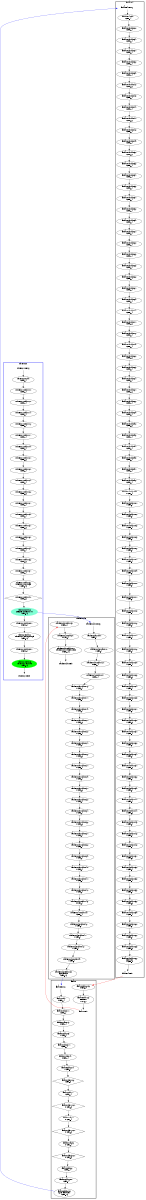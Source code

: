 digraph "CFG" {
fontsize=10;
orientation="portrait";
rankdir="TB";
size="10,8";
_thrFunc1___bb__14 [fontsize=10, label="\"_thrFunc1___bb__14\"\nWCET=4", width="0.01"];
_thrFunc1___bb__10 [fontsize=10, label="\"_thrFunc1___bb__10\"\nWCET=4", width="0.01"];
_thrFunc1___bb__38 [fontsize=10, label="_thrFunc1___bb__38\n(_thrFunc1_)mysingle\nWCET=13", width="0.01"];
_thrFunc1___bb__21 [fontsize=10, label="\"_thrFunc1___bb__21\"\nWCET=6", width="0.01"];
_thrFunc1___bb23 [color=green, fontsize=10, label="_thrFunc1___bb23\n(_thrFunc1_)taskwait\nWCET=13", style=filled, width="0.01"];
_thrFunc1___bb__19 [fontsize=10, label="\"_thrFunc1___bb__19\"\nWCET=4", width="0.01"];
_thrFunc1___bb22__1 [fontsize=10, label="\"_thrFunc1___bb22__1\"\nWCET=0", width="0.01"];
_thrFunc1___bb__17 [fontsize=10, label="\"_thrFunc1___bb__17\"\nWCET=4", width="0.01"];
_thrFunc1__exit [color="white", fontsize=10, label="_thrFunc1__exit", width="0.01"];
_thrFunc1___bb__16 [fontsize=10, label="\"_thrFunc1___bb__16\"\nWCET=4", width="0.01"];
_thrFunc1___bb__37 [fontsize=10, label="\"_thrFunc1___bb__37\"\nWCET=4", width="0.01"];
_thrFunc1___bb22 [fontsize=10, label="_thrFunc1___bb22\n(_thrFunc1_)leaving_single\nWCET=13", width="0.01"];
_thrFunc1___bb__32 [fontsize=10, label="\"_thrFunc1___bb__32\"\nWCET=4", width="0.01"];
_thrFunc1___bb__22 [fontsize=10, label="\"_thrFunc1___bb__22\"\nWCET=4", width="0.01"];
_thrFunc1___bb__12 [fontsize=10, label="\"_thrFunc1___bb__12\"\nWCET=4", width="0.01"];
_thrFunc1___bb__26 [fontsize=10, label="\"_thrFunc1___bb__26\"\nWCET=6", width="0.01"];
_thrFunc1___bb__27 [fontsize=10, label="\"_thrFunc1___bb__27\"\nWCET=4", width="0.01"];
_thrFunc1___bb__34 [fontsize=10, label="\"_thrFunc1___bb__34\"\nWCET=4", width="0.01"];
_thrFunc1__entry [color="white", fontsize=10, height="0.01", label="_thrFunc1__entry", width="0.01"];
_thrFunc1___bb__29 [fontsize=10, label="\"_thrFunc1___bb__29\"\nWCET=4", width="0.01"];
_thrFunc1___bb__31 [fontsize=10, label="\"_thrFunc1___bb__31\"\nWCET=6", width="0.01"];
_thrFunc1___bb [fontsize=10, label="\"_thrFunc1___bb\"\nWCET=4", width="0.01"];
_thrFunc1___bb20__1 [fontsize=10, label="\"_thrFunc1___bb20__1\"\nWCET=0", width="0.01"];
_thrFunc1___bb20 [color=aquamarine, fontsize=10, label="_thrFunc1___bb20\nCREATE _taskFunc40_\nWCET=13", style=filled, width="0.01"];
_thrFunc1___bb__40 [fontsize=10, label="\"_thrFunc1___bb__40\"\nWCET=5", shape=diamond, width="0.01"];
_thrFunc1___bb__24 [fontsize=10, label="\"_thrFunc1___bb__24\"\nWCET=4", width="0.01"];
_thrFunc1___bb__36 [fontsize=10, label="\"_thrFunc1___bb__36\"\nWCET=6", width="0.01"];
_taskFunc40___bb__39 [fontsize=10, label="\"_taskFunc40___bb__39\"\nWCET=4", width="0.01"];
_taskFunc40___bb__16 [fontsize=10, label="\"_taskFunc40___bb__16\"\nWCET=4", width="0.01"];
_taskFunc40___bb__22 [fontsize=10, label="\"_taskFunc40___bb__22\"\nWCET=4", width="0.01"];
_taskFunc40___bb__40 [fontsize=10, label="\"_taskFunc40___bb__40\"\nWCET=4", width="0.01"];
_taskFunc40___bb__49 [fontsize=10, label="\"_taskFunc40___bb__49\"\nWCET=4", width="0.01"];
_taskFunc40___bb__38 [fontsize=10, label="\"_taskFunc40___bb__38\"\nWCET=4", width="0.01"];
_taskFunc40___bb__50 [fontsize=10, label="_taskFunc40___bb__50\nCALL fft_aux\nWCET=13", width="0.01"];
_taskFunc40__exit [color="white", fontsize=10, label="_taskFunc40__exit", width="0.01"];
_taskFunc40___bb__43 [fontsize=10, label="\"_taskFunc40___bb__43\"\nWCET=4", width="0.01"];
_taskFunc40___bb__12 [fontsize=10, label="\"_taskFunc40___bb__12\"\nWCET=4", width="0.01"];
_taskFunc40___bb__10 [fontsize=10, label="\"_taskFunc40___bb__10\"\nWCET=4", width="0.01"];
_taskFunc40___bb__46 [fontsize=10, label="\"_taskFunc40___bb__46\"\nWCET=4", width="0.01"];
_taskFunc40___bb__29 [fontsize=10, label="\"_taskFunc40___bb__29\"\nWCET=4", width="0.01"];
_taskFunc40___bb__19 [fontsize=10, label="\"_taskFunc40___bb__19\"\nWCET=4", width="0.01"];
_taskFunc40___bb__48 [fontsize=10, label="\"_taskFunc40___bb__48\"\nWCET=4", width="0.01"];
_taskFunc40___bb30__2 [fontsize=10, label="_taskFunc40___bb30__2\n(_taskFunc40_)taskenv_free\nWCET=13", width="0.01"];
_taskFunc40___bb__41 [fontsize=10, label="\"_taskFunc40___bb__41\"\nWCET=4", width="0.01"];
_taskFunc40___bb__24 [fontsize=10, label="\"_taskFunc40___bb__24\"\nWCET=4", width="0.01"];
_taskFunc40___bb__34 [fontsize=10, label="\"_taskFunc40___bb__34\"\nWCET=4", width="0.01"];
_taskFunc40___bb [fontsize=10, label="\"_taskFunc40___bb\"\nWCET=4", width="0.01"];
_taskFunc40___bb__47 [fontsize=10, label="\"_taskFunc40___bb__47\"\nWCET=4", width="0.01"];
_taskFunc40___bb__14 [fontsize=10, label="\"_taskFunc40___bb__14\"\nWCET=4", width="0.01"];
_taskFunc40___bb__37 [fontsize=10, label="\"_taskFunc40___bb__37\"\nWCET=4", width="0.01"];
_taskFunc40___bb__26 [fontsize=10, label="\"_taskFunc40___bb__26\"\nWCET=6", width="0.01"];
_taskFunc40___bb30 [fontsize=10, label="\"_taskFunc40___bb30\"\nWCET=4", width="0.01"];
_taskFunc40___bb__27 [fontsize=10, label="\"_taskFunc40___bb__27\"\nWCET=4", width="0.01"];
_taskFunc40___bb__42 [fontsize=10, label="\"_taskFunc40___bb__42\"\nWCET=4", width="0.01"];
_taskFunc40___bb__21 [fontsize=10, label="\"_taskFunc40___bb__21\"\nWCET=6", width="0.01"];
_taskFunc40___bb__17 [fontsize=10, label="\"_taskFunc40___bb__17\"\nWCET=4", width="0.01"];
_taskFunc40___bb__31 [fontsize=10, label="\"_taskFunc40___bb__31\"\nWCET=6", width="0.01"];
_taskFunc40___bb__51 [fontsize=10, label="\"_taskFunc40___bb__51\"\nWCET=0", width="0.01"];
_taskFunc40___bb__32 [fontsize=10, label="\"_taskFunc40___bb__32\"\nWCET=4", width="0.01"];
_taskFunc40___bb__36 [fontsize=10, label="\"_taskFunc40___bb__36\"\nWCET=6", width="0.01"];
_taskFunc40___bb__44 [fontsize=10, label="\"_taskFunc40___bb__44\"\nWCET=4", width="0.01"];
_taskFunc40__entry [color="white", fontsize=10, height="0.01", label="_taskFunc40__entry", width="0.01"];
fft_aux__bb__13 [fontsize=10, label="\"fft_aux__bb__13\"\nWCET=4", width="0.01"];
fft_aux__bb26__3 [fontsize=10, label="\"fft_aux__bb26__3\"\nWCET=0", width="0.01"];
fft_aux__bb__26 [fontsize=10, label="\"fft_aux__bb__26\"\nWCET=5", shape=diamond, width="0.01"];
fft_aux__bb123 [fontsize=10, label="\"fft_aux__bb123\"\nRETURN\nWCET=0", width="0.01"];
fft_aux__bb__17 [fontsize=10, label="\"fft_aux__bb__17\"\nWCET=4", width="0.01"];
fft_aux__bb__15 [fontsize=10, label="\"fft_aux__bb__15\"\nWCET=4", width="0.01"];
fft_aux__bb17__2 [fontsize=10, label="\"fft_aux__bb17__2\"\nWCET=5", shape=diamond, width="0.01"];
fft_aux__bb__19 [fontsize=10, label="\"fft_aux__bb__19\"\nWCET=4", width="0.01"];
fft_aux__bb23__2 [fontsize=10, label="\"fft_aux__bb23__2\"\nWCET=5", shape=diamond, width="0.01"];
fft_aux__bb26 [fontsize=10, label="\"fft_aux__bb26\"\nWCET=4", width="0.01"];
fft_aux__bb [fontsize=10, label="\"fft_aux__bb\"\nWCET=4", width="0.01"];
fft_aux__bb23 [fontsize=10, label="\"fft_aux__bb23\"\nWCET=4", width="0.01"];
fft_aux_exit [color="white", fontsize=10, label="fft_aux_exit", width="0.01"];
fft_aux__bb__24 [fontsize=10, label="\"fft_aux__bb__24\"\nWCET=4", width="0.01"];
fft_aux__bb26__1 [fontsize=10, label="\"fft_aux__bb26__1\"\nWCET=4", width="0.01"];
fft_aux__bb11 [fontsize=10, label="\"fft_aux__bb11\"\nWCET=4", width="0.01"];
fft_aux_entry [color="white", fontsize=10, height="0.01", label="fft_aux_entry", width="0.01"];
fft_aux__bb__11 [fontsize=10, label="\"fft_aux__bb__11\"\nWCET=4", width="0.01"];
fft_aux__bb17 [fontsize=10, label="\"fft_aux__bb17\"\nWCET=4", width="0.01"];
fft_aux__bb26__2 [fontsize=10, label="fft_aux__bb26__2\nCALL fft_base_4\nWCET=13", width="0.01"];
fft_aux__bb11__2 [fontsize=10, label="\"fft_aux__bb11__2\"\nWCET=5", shape=diamond, width="0.01"];
fft_base_4__bb__117 [fontsize=10, label="\"fft_base_4__bb__117\"\nWCET=4", width="0.01"];
fft_base_4__bb__99 [fontsize=10, label="\"fft_base_4__bb__99\"\nWCET=4", width="0.01"];
fft_base_4__bb__61 [fontsize=10, label="\"fft_base_4__bb__61\"\nWCET=4", width="0.01"];
fft_base_4__bb__111 [fontsize=10, label="\"fft_base_4__bb__111\"\nWCET=4", width="0.01"];
fft_base_4__bb__38 [fontsize=10, label="\"fft_base_4__bb__38\"\nWCET=4", width="0.01"];
fft_base_4__bb__110 [fontsize=10, label="\"fft_base_4__bb__110\"\nWCET=4", width="0.01"];
fft_base_4__bb__105 [fontsize=10, label="\"fft_base_4__bb__105\"\nWCET=4", width="0.01"];
fft_base_4__bb__118 [fontsize=10, label="\"fft_base_4__bb__118\"\nWCET=4", width="0.01"];
fft_base_4__bb__134 [fontsize=10, label="\"fft_base_4__bb__134\"\nWCET=4", width="0.01"];
fft_base_4__bb__166 [fontsize=10, label="\"fft_base_4__bb__166\"\nRETURN\nWCET=0", width="0.01"];
fft_base_4__bb__137 [fontsize=10, label="\"fft_base_4__bb__137\"\nWCET=8", width="0.01"];
fft_base_4__bb__87 [fontsize=10, label="\"fft_base_4__bb__87\"\nWCET=6", width="0.01"];
fft_base_4__bb__52 [fontsize=10, label="\"fft_base_4__bb__52\"\nWCET=8", width="0.01"];
fft_base_4__bb__165 [fontsize=10, label="\"fft_base_4__bb__165\"\nWCET=8", width="0.01"];
fft_base_4__bb__59 [fontsize=10, label="\"fft_base_4__bb__59\"\nWCET=4", width="0.01"];
fft_base_4__bb__49 [fontsize=10, label="\"fft_base_4__bb__49\"\nWCET=4", width="0.01"];
fft_base_4__bb__67 [fontsize=10, label="\"fft_base_4__bb__67\"\nWCET=4", width="0.01"];
fft_base_4__bb__88 [fontsize=10, label="\"fft_base_4__bb__88\"\nWCET=4", width="0.01"];
fft_base_4__bb__65 [fontsize=10, label="\"fft_base_4__bb__65\"\nWCET=4", width="0.01"];
fft_base_4__bb__55 [fontsize=10, label="\"fft_base_4__bb__55\"\nWCET=4", width="0.01"];
fft_base_4__bb__94 [fontsize=10, label="\"fft_base_4__bb__94\"\nWCET=4", width="0.01"];
fft_base_4__bb__34 [fontsize=10, label="\"fft_base_4__bb__34\"\nWCET=4", width="0.01"];
fft_base_4__bb__43 [fontsize=10, label="\"fft_base_4__bb__43\"\nWCET=4", width="0.01"];
fft_base_4__bb__155 [fontsize=10, label="\"fft_base_4__bb__155\"\nWCET=4", width="0.01"];
fft_base_4__bb__92 [fontsize=10, label="\"fft_base_4__bb__92\"\nWCET=8", width="0.01"];
fft_base_4__bb__131 [fontsize=10, label="\"fft_base_4__bb__131\"\nWCET=4", width="0.01"];
fft_base_4__bb__62 [fontsize=10, label="\"fft_base_4__bb__62\"\nWCET=4", width="0.01"];
fft_base_4__bb__97 [fontsize=10, label="\"fft_base_4__bb__97\"\nWCET=4", width="0.01"];
fft_base_4__bb__148 [fontsize=10, label="\"fft_base_4__bb__148\"\nWCET=4", width="0.01"];
fft_base_4__bb__124 [fontsize=10, label="\"fft_base_4__bb__124\"\nWCET=4", width="0.01"];
fft_base_4__bb__120 [fontsize=10, label="\"fft_base_4__bb__120\"\nWCET=4", width="0.01"];
fft_base_4__bb__162 [fontsize=10, label="\"fft_base_4__bb__162\"\nWCET=4", width="0.01"];
fft_base_4__bb__39 [fontsize=10, label="\"fft_base_4__bb__39\"\nWCET=4", width="0.01"];
fft_base_4__bb__113 [fontsize=10, label="\"fft_base_4__bb__113\"\nWCET=4", width="0.01"];
fft_base_4__bb__132 [fontsize=10, label="\"fft_base_4__bb__132\"\nWCET=4", width="0.01"];
fft_base_4__bb__20 [fontsize=10, label="\"fft_base_4__bb__20\"\nWCET=4", width="0.01"];
fft_base_4__bb__98 [fontsize=10, label="\"fft_base_4__bb__98\"\nWCET=4", width="0.01"];
fft_base_4__bb__44 [fontsize=10, label="\"fft_base_4__bb__44\"\nWCET=4", width="0.01"];
fft_base_4__bb__69 [fontsize=10, label="\"fft_base_4__bb__69\"\nWCET=4", width="0.01"];
fft_base_4__bb__159 [fontsize=10, label="\"fft_base_4__bb__159\"\nWCET=4", width="0.01"];
fft_base_4__bb__84 [fontsize=10, label="\"fft_base_4__bb__84\"\nWCET=4", width="0.01"];
fft_base_4__bb [fontsize=10, label="\"fft_base_4__bb\"\nWCET=4", width="0.01"];
fft_base_4__bb__77 [fontsize=10, label="\"fft_base_4__bb__77\"\nWCET=6", width="0.01"];
fft_base_4__bb__139 [fontsize=10, label="\"fft_base_4__bb__139\"\nWCET=4", width="0.01"];
fft_base_4__bb__144 [fontsize=10, label="\"fft_base_4__bb__144\"\nWCET=6", width="0.01"];
fft_base_4__bb__82 [fontsize=10, label="\"fft_base_4__bb__82\"\nWCET=8", width="0.01"];
fft_base_4__bb__130 [fontsize=10, label="\"fft_base_4__bb__130\"\nWCET=6", width="0.01"];
fft_base_4__bb__58 [fontsize=10, label="\"fft_base_4__bb__58\"\nWCET=4", width="0.01"];
fft_base_4__bb__107 [fontsize=10, label="\"fft_base_4__bb__107\"\nWCET=4", width="0.01"];
fft_base_4__bb__151 [fontsize=10, label="\"fft_base_4__bb__151\"\nWCET=8", width="0.01"];
fft_base_4__bb__125 [fontsize=10, label="\"fft_base_4__bb__125\"\nWCET=4", width="0.01"];
fft_base_4__bb__102 [fontsize=10, label="\"fft_base_4__bb__102\"\nWCET=4", width="0.01"];
fft_base_4__bb__53 [fontsize=10, label="\"fft_base_4__bb__53\"\nWCET=4", width="0.01"];
fft_base_4__bb__66 [fontsize=10, label="\"fft_base_4__bb__66\"\nWCET=4", width="0.01"];
fft_base_4__bb__63 [fontsize=10, label="\"fft_base_4__bb__63\"\nWCET=4", width="0.01"];
fft_base_4__bb__146 [fontsize=10, label="\"fft_base_4__bb__146\"\nWCET=4", width="0.01"];
fft_base_4_exit [color="white", fontsize=10, label="fft_base_4_exit", width="0.01"];
fft_base_4__bb__160 [fontsize=10, label="\"fft_base_4__bb__160\"\nWCET=4", width="0.01"];
fft_base_4__bb__138 [fontsize=10, label="\"fft_base_4__bb__138\"\nWCET=4", width="0.01"];
fft_base_4__bb__106 [fontsize=10, label="\"fft_base_4__bb__106\"\nWCET=4", width="0.01"];
fft_base_4__bb__152 [fontsize=10, label="\"fft_base_4__bb__152\"\nWCET=4", width="0.01"];
fft_base_4__bb__57 [fontsize=10, label="\"fft_base_4__bb__57\"\nWCET=4", width="0.01"];
fft_base_4__bb__103 [fontsize=10, label="\"fft_base_4__bb__103\"\nWCET=4", width="0.01"];
fft_base_4__bb__158 [fontsize=10, label="\"fft_base_4__bb__158\"\nWCET=6", width="0.01"];
fft_base_4__bb__93 [fontsize=10, label="\"fft_base_4__bb__93\"\nWCET=4", width="0.01"];
fft_base_4__bb__37 [fontsize=10, label="\"fft_base_4__bb__37\"\nWCET=4", width="0.01"];
fft_base_4__bb__145 [fontsize=10, label="\"fft_base_4__bb__145\"\nWCET=4", width="0.01"];
fft_base_4__bb__109 [fontsize=10, label="\"fft_base_4__bb__109\"\nWCET=4", width="0.01"];
fft_base_4__bb__54 [fontsize=10, label="\"fft_base_4__bb__54\"\nWCET=4", width="0.01"];
fft_base_4__bb__101 [fontsize=10, label="\"fft_base_4__bb__101\"\nWCET=4", width="0.01"];
fft_base_4__bb__123 [fontsize=10, label="\"fft_base_4__bb__123\"\nWCET=6", width="0.01"];
fft_base_4__bb__74 [fontsize=10, label="\"fft_base_4__bb__74\"\nWCET=4", width="0.01"];
fft_base_4__bb__95 [fontsize=10, label="\"fft_base_4__bb__95\"\nWCET=4", width="0.01"];
fft_base_4__bb__153 [fontsize=10, label="\"fft_base_4__bb__153\"\nWCET=4", width="0.01"];
fft_base_4__bb__79 [fontsize=10, label="\"fft_base_4__bb__79\"\nWCET=4", width="0.01"];
fft_base_4__bb__48 [fontsize=10, label="\"fft_base_4__bb__48\"\nWCET=4", width="0.01"];
fft_base_4__bb__42 [fontsize=10, label="\"fft_base_4__bb__42\"\nWCET=6", width="0.01"];
fft_base_4__bb__89 [fontsize=10, label="\"fft_base_4__bb__89\"\nWCET=4", width="0.01"];
fft_base_4_entry [color="white", fontsize=10, height="0.01", label="fft_base_4_entry", width="0.01"];
fft_base_4__bb__78 [fontsize=10, label="\"fft_base_4__bb__78\"\nWCET=4", width="0.01"];
fft_base_4__bb__83 [fontsize=10, label="\"fft_base_4__bb__83\"\nWCET=4", width="0.01"];
fft_base_4__bb__141 [fontsize=10, label="\"fft_base_4__bb__141\"\nWCET=4", width="0.01"];
fft_base_4__bb__116 [fontsize=10, label="\"fft_base_4__bb__116\"\nWCET=4", width="0.01"];
fft_base_4__bb__127 [fontsize=10, label="\"fft_base_4__bb__127\"\nWCET=4", width="0.01"];
fft_base_4__bb__47 [fontsize=10, label="\"fft_base_4__bb__47\"\nWCET=6", width="0.01"];
_thrFunc1___bb__14 -> _thrFunc1___bb__16  [key=0];
_thrFunc1___bb__10 -> _thrFunc1___bb__12  [key=0];
_thrFunc1___bb__38 -> _thrFunc1___bb__40  [key=0];
_thrFunc1___bb__21 -> _thrFunc1___bb__22  [key=0];
_thrFunc1___bb23 -> _thrFunc1__exit  [key=0];
_thrFunc1___bb__19 -> _thrFunc1___bb__21  [key=0];
_thrFunc1___bb22__1 -> _thrFunc1___bb23  [key=0];
_thrFunc1___bb__17 -> _thrFunc1___bb__19  [key=0];
_thrFunc1___bb__16 -> _thrFunc1___bb__17  [key=0];
_thrFunc1___bb__37 -> _thrFunc1___bb__38  [key=0];
_thrFunc1___bb22 -> _thrFunc1___bb22__1  [key=0];
_thrFunc1___bb__32 -> _thrFunc1___bb__34  [key=0];
_thrFunc1___bb__22 -> _thrFunc1___bb__24  [key=0];
_thrFunc1___bb__12 -> _thrFunc1___bb__14  [key=0];
_thrFunc1___bb__26 -> _thrFunc1___bb__27  [key=0];
_thrFunc1___bb__27 -> _thrFunc1___bb__29  [key=0];
_thrFunc1___bb__34 -> _thrFunc1___bb__36  [key=0];
_thrFunc1__entry -> _thrFunc1___bb  [key=0];
_thrFunc1___bb__29 -> _thrFunc1___bb__31  [key=0];
_thrFunc1___bb__31 -> _thrFunc1___bb__32  [key=0];
_thrFunc1___bb -> _thrFunc1___bb__10  [key=0];
_thrFunc1___bb20__1 -> _thrFunc1___bb22  [key=0];
_thrFunc1___bb20 -> _thrFunc1___bb20__1  [key=0];
_thrFunc1___bb20 -> _taskFunc40__entry  [color=blue, key=0];
_thrFunc1___bb__40 -> _thrFunc1___bb20  [key=0];
_thrFunc1___bb__24 -> _thrFunc1___bb__26  [key=0];
_thrFunc1___bb__36 -> _thrFunc1___bb__37  [key=0];
_taskFunc40___bb__39 -> _taskFunc40___bb__40  [key=0];
_taskFunc40___bb__16 -> _taskFunc40___bb__17  [key=0];
_taskFunc40___bb__22 -> _taskFunc40___bb__24  [key=0];
_taskFunc40___bb__40 -> _taskFunc40___bb__41  [key=0];
_taskFunc40___bb__49 -> _taskFunc40___bb__50  [key=0];
_taskFunc40___bb__38 -> _taskFunc40___bb__39  [key=0];
_taskFunc40___bb__50 -> fft_aux_entry  [color=blue, key=0];
_taskFunc40___bb__43 -> _taskFunc40___bb__44  [key=0];
_taskFunc40___bb__12 -> _taskFunc40___bb__14  [key=0];
_taskFunc40___bb__10 -> _taskFunc40___bb__12  [key=0];
_taskFunc40___bb__46 -> _taskFunc40___bb__47  [key=0];
_taskFunc40___bb__29 -> _taskFunc40___bb__31  [key=0];
_taskFunc40___bb__19 -> _taskFunc40___bb__21  [key=0];
_taskFunc40___bb__48 -> _taskFunc40___bb__49  [key=0];
_taskFunc40___bb30__2 -> _taskFunc40__exit  [key=0];
_taskFunc40___bb__41 -> _taskFunc40___bb__42  [key=0];
_taskFunc40___bb__24 -> _taskFunc40___bb__26  [key=0];
_taskFunc40___bb__34 -> _taskFunc40___bb__36  [key=0];
_taskFunc40___bb -> _taskFunc40___bb__10  [key=0];
_taskFunc40___bb__47 -> _taskFunc40___bb__48  [key=0];
_taskFunc40___bb__14 -> _taskFunc40___bb__16  [key=0];
_taskFunc40___bb__37 -> _taskFunc40___bb__38  [key=0];
_taskFunc40___bb__26 -> _taskFunc40___bb__27  [key=0];
_taskFunc40___bb30 -> _taskFunc40___bb30__2  [key=0];
_taskFunc40___bb__27 -> _taskFunc40___bb__29  [key=0];
_taskFunc40___bb__42 -> _taskFunc40___bb__43  [key=0];
_taskFunc40___bb__21 -> _taskFunc40___bb__22  [key=0];
_taskFunc40___bb__17 -> _taskFunc40___bb__19  [key=0];
_taskFunc40___bb__31 -> _taskFunc40___bb__32  [key=0];
_taskFunc40___bb__51 -> _taskFunc40___bb30  [key=0];
_taskFunc40___bb__32 -> _taskFunc40___bb__34  [key=0];
_taskFunc40___bb__36 -> _taskFunc40___bb__37  [key=0];
_taskFunc40___bb__44 -> _taskFunc40___bb__46  [key=0];
_taskFunc40__entry -> _taskFunc40___bb  [key=0];
fft_aux__bb__13 -> fft_aux__bb__15  [key=0];
fft_aux__bb26__3 -> fft_aux__bb123  [key=0];
fft_aux__bb__26 -> fft_aux__bb11  [key=0];
fft_aux__bb123 -> fft_aux_exit  [key=0];
fft_aux__bb__17 -> fft_aux__bb__19  [key=0];
fft_aux__bb__15 -> fft_aux__bb__17  [key=0];
fft_aux__bb17__2 -> fft_aux__bb23  [key=0];
fft_aux__bb__19 -> fft_aux__bb__24  [key=0];
fft_aux__bb23__2 -> fft_aux__bb26  [key=0];
fft_aux__bb26 -> fft_aux__bb26__1  [key=0];
fft_aux__bb -> fft_aux__bb__11  [key=0];
fft_aux__bb23 -> fft_aux__bb23__2  [key=0];
fft_aux_exit -> _taskFunc40___bb__51  [color=red, key=0];
fft_aux__bb__24 -> fft_aux__bb__26  [key=0];
fft_aux__bb26__1 -> fft_aux__bb26__2  [key=0];
fft_aux__bb11 -> fft_aux__bb11__2  [key=0];
fft_aux_entry -> fft_aux__bb  [key=0];
fft_aux__bb__11 -> fft_aux__bb__13  [key=0];
fft_aux__bb17 -> fft_aux__bb17__2  [key=0];
fft_aux__bb26__2 -> fft_base_4_entry  [color=blue, key=0];
fft_aux__bb11__2 -> fft_aux__bb17  [key=0];
fft_base_4__bb__117 -> fft_base_4__bb__118  [key=0];
fft_base_4__bb__99 -> fft_base_4__bb__101  [key=0];
fft_base_4__bb__61 -> fft_base_4__bb__62  [key=0];
fft_base_4__bb__111 -> fft_base_4__bb__113  [key=0];
fft_base_4__bb__38 -> fft_base_4__bb__39  [key=0];
fft_base_4__bb__110 -> fft_base_4__bb__111  [key=0];
fft_base_4__bb__105 -> fft_base_4__bb__106  [key=0];
fft_base_4__bb__118 -> fft_base_4__bb__120  [key=0];
fft_base_4__bb__134 -> fft_base_4__bb__137  [key=0];
fft_base_4__bb__166 -> fft_base_4_exit  [key=0];
fft_base_4__bb__137 -> fft_base_4__bb__138  [key=0];
fft_base_4__bb__87 -> fft_base_4__bb__88  [key=0];
fft_base_4__bb__52 -> fft_base_4__bb__53  [key=0];
fft_base_4__bb__165 -> fft_base_4__bb__166  [key=0];
fft_base_4__bb__59 -> fft_base_4__bb__61  [key=0];
fft_base_4__bb__49 -> fft_base_4__bb__52  [key=0];
fft_base_4__bb__67 -> fft_base_4__bb__69  [key=0];
fft_base_4__bb__88 -> fft_base_4__bb__89  [key=0];
fft_base_4__bb__65 -> fft_base_4__bb__66  [key=0];
fft_base_4__bb__55 -> fft_base_4__bb__57  [key=0];
fft_base_4__bb__94 -> fft_base_4__bb__95  [key=0];
fft_base_4__bb__34 -> fft_base_4__bb__37  [key=0];
fft_base_4__bb__43 -> fft_base_4__bb__44  [key=0];
fft_base_4__bb__155 -> fft_base_4__bb__158  [key=0];
fft_base_4__bb__92 -> fft_base_4__bb__93  [key=0];
fft_base_4__bb__131 -> fft_base_4__bb__132  [key=0];
fft_base_4__bb__62 -> fft_base_4__bb__63  [key=0];
fft_base_4__bb__97 -> fft_base_4__bb__98  [key=0];
fft_base_4__bb__148 -> fft_base_4__bb__151  [key=0];
fft_base_4__bb__124 -> fft_base_4__bb__125  [key=0];
fft_base_4__bb__120 -> fft_base_4__bb__123  [key=0];
fft_base_4__bb__162 -> fft_base_4__bb__165  [key=0];
fft_base_4__bb__39 -> fft_base_4__bb__42  [key=0];
fft_base_4__bb__113 -> fft_base_4__bb__116  [key=0];
fft_base_4__bb__132 -> fft_base_4__bb__134  [key=0];
fft_base_4__bb__20 -> fft_base_4__bb__34  [key=0];
fft_base_4__bb__98 -> fft_base_4__bb__99  [key=0];
fft_base_4__bb__44 -> fft_base_4__bb__47  [key=0];
fft_base_4__bb__69 -> fft_base_4__bb__74  [key=0];
fft_base_4__bb__159 -> fft_base_4__bb__160  [key=0];
fft_base_4__bb__84 -> fft_base_4__bb__87  [key=0];
fft_base_4__bb -> fft_base_4__bb__20  [key=0];
fft_base_4__bb__77 -> fft_base_4__bb__78  [key=0];
fft_base_4__bb__139 -> fft_base_4__bb__141  [key=0];
fft_base_4__bb__144 -> fft_base_4__bb__145  [key=0];
fft_base_4__bb__82 -> fft_base_4__bb__83  [key=0];
fft_base_4__bb__130 -> fft_base_4__bb__131  [key=0];
fft_base_4__bb__58 -> fft_base_4__bb__59  [key=0];
fft_base_4__bb__107 -> fft_base_4__bb__109  [key=0];
fft_base_4__bb__151 -> fft_base_4__bb__152  [key=0];
fft_base_4__bb__125 -> fft_base_4__bb__127  [key=0];
fft_base_4__bb__102 -> fft_base_4__bb__103  [key=0];
fft_base_4__bb__53 -> fft_base_4__bb__54  [key=0];
fft_base_4__bb__66 -> fft_base_4__bb__67  [key=0];
fft_base_4__bb__63 -> fft_base_4__bb__65  [key=0];
fft_base_4__bb__146 -> fft_base_4__bb__148  [key=0];
fft_base_4_exit -> fft_aux__bb26__3  [color=red, key=0];
fft_base_4__bb__160 -> fft_base_4__bb__162  [key=0];
fft_base_4__bb__138 -> fft_base_4__bb__139  [key=0];
fft_base_4__bb__106 -> fft_base_4__bb__107  [key=0];
fft_base_4__bb__152 -> fft_base_4__bb__153  [key=0];
fft_base_4__bb__57 -> fft_base_4__bb__58  [key=0];
fft_base_4__bb__103 -> fft_base_4__bb__105  [key=0];
fft_base_4__bb__158 -> fft_base_4__bb__159  [key=0];
fft_base_4__bb__93 -> fft_base_4__bb__94  [key=0];
fft_base_4__bb__37 -> fft_base_4__bb__38  [key=0];
fft_base_4__bb__145 -> fft_base_4__bb__146  [key=0];
fft_base_4__bb__109 -> fft_base_4__bb__110  [key=0];
fft_base_4__bb__54 -> fft_base_4__bb__55  [key=0];
fft_base_4__bb__101 -> fft_base_4__bb__102  [key=0];
fft_base_4__bb__123 -> fft_base_4__bb__124  [key=0];
fft_base_4__bb__74 -> fft_base_4__bb__77  [key=0];
fft_base_4__bb__95 -> fft_base_4__bb__97  [key=0];
fft_base_4__bb__153 -> fft_base_4__bb__155  [key=0];
fft_base_4__bb__79 -> fft_base_4__bb__82  [key=0];
fft_base_4__bb__48 -> fft_base_4__bb__49  [key=0];
fft_base_4__bb__42 -> fft_base_4__bb__43  [key=0];
fft_base_4__bb__89 -> fft_base_4__bb__92  [key=0];
fft_base_4_entry -> fft_base_4__bb  [key=0];
fft_base_4__bb__78 -> fft_base_4__bb__79  [key=0];
fft_base_4__bb__83 -> fft_base_4__bb__84  [key=0];
fft_base_4__bb__141 -> fft_base_4__bb__144  [key=0];
fft_base_4__bb__116 -> fft_base_4__bb__117  [key=0];
fft_base_4__bb__127 -> fft_base_4__bb__130  [key=0];
fft_base_4__bb__47 -> fft_base_4__bb__48  [key=0];
subgraph "cluster__thrFunc1_" {
label=_thrFunc1_
style="bold"
color="blue"
"_thrFunc1___bb"
"_thrFunc1___bb__10"
"_thrFunc1___bb__12"
"_thrFunc1___bb__14"
"_thrFunc1___bb__16"
"_thrFunc1___bb__17"
"_thrFunc1___bb__19"
"_thrFunc1___bb__21"
"_thrFunc1___bb__22"
"_thrFunc1___bb__24"
"_thrFunc1___bb__26"
"_thrFunc1___bb__27"
"_thrFunc1___bb__29"
"_thrFunc1___bb__31"
"_thrFunc1___bb__32"
"_thrFunc1___bb__34"
"_thrFunc1___bb__36"
"_thrFunc1___bb__37"
"_thrFunc1___bb__38"
"_thrFunc1___bb__40"
"_thrFunc1___bb20"
"_thrFunc1___bb20__1"
"_thrFunc1___bb22"
"_thrFunc1___bb22__1"
"_thrFunc1___bb23"

"_thrFunc1__entry"
"_thrFunc1__exit"
}
subgraph "cluster__taskFunc40_" {
label=_taskFunc40_
style="bold"
"_taskFunc40___bb"
"_taskFunc40___bb__10"
"_taskFunc40___bb__12"
"_taskFunc40___bb__14"
"_taskFunc40___bb__16"
"_taskFunc40___bb__17"
"_taskFunc40___bb__19"
"_taskFunc40___bb__21"
"_taskFunc40___bb__22"
"_taskFunc40___bb__24"
"_taskFunc40___bb__26"
"_taskFunc40___bb__27"
"_taskFunc40___bb__29"
"_taskFunc40___bb__31"
"_taskFunc40___bb__32"
"_taskFunc40___bb__34"
"_taskFunc40___bb__36"
"_taskFunc40___bb__37"
"_taskFunc40___bb__38"
"_taskFunc40___bb__39"
"_taskFunc40___bb__40"
"_taskFunc40___bb__41"
"_taskFunc40___bb__42"
"_taskFunc40___bb__43"
"_taskFunc40___bb__44"
"_taskFunc40___bb__46"
"_taskFunc40___bb__47"
"_taskFunc40___bb__48"
"_taskFunc40___bb__49"
"_taskFunc40___bb__50"
"_taskFunc40___bb__51"
"_taskFunc40___bb30"
"_taskFunc40___bb30__2"

"_taskFunc40__entry"
"_taskFunc40__exit"
}
subgraph "cluster_fft_aux" {
label=fft_aux
style="bold"
"fft_aux__bb"
"fft_aux__bb__11"
"fft_aux__bb__13"
"fft_aux__bb__15"
"fft_aux__bb__17"
"fft_aux__bb__19"
"fft_aux__bb__24"
"fft_aux__bb__26"




"fft_aux__bb11"
"fft_aux__bb11__2"




"fft_aux__bb17"
"fft_aux__bb17__2"




"fft_aux__bb23"
"fft_aux__bb23__2"
"fft_aux__bb26"
"fft_aux__bb26__1"
"fft_aux__bb26__2"
"fft_aux__bb26__3"
























































































"fft_aux__bb123"
"fft_aux_entry"
"fft_aux_exit"
}
subgraph "cluster_fft_base_32" {
label=fft_base_32
style="bold"

















































































































































































































































































































































































































































































































































































































































































































































































































































































































































































































































































































































































































































































































































































































































































}
subgraph "cluster_fft_base_16" {
label=fft_base_16
style="bold"

































































































































































































































































































































































































































































































































































































}
subgraph "cluster_fft_base_2" {
label=fft_base_2
style="bold"

































}
subgraph "cluster_fft_base_8" {
label=fft_base_8
style="bold"

































































































































































































































}
subgraph "cluster_fft_base_4" {
label=fft_base_4
style="bold"
"fft_base_4__bb"
"fft_base_4__bb__20"
"fft_base_4__bb__34"
"fft_base_4__bb__37"
"fft_base_4__bb__38"
"fft_base_4__bb__39"
"fft_base_4__bb__42"
"fft_base_4__bb__43"
"fft_base_4__bb__44"
"fft_base_4__bb__47"
"fft_base_4__bb__48"
"fft_base_4__bb__49"
"fft_base_4__bb__52"
"fft_base_4__bb__53"
"fft_base_4__bb__54"
"fft_base_4__bb__55"
"fft_base_4__bb__57"
"fft_base_4__bb__58"
"fft_base_4__bb__59"
"fft_base_4__bb__61"
"fft_base_4__bb__62"
"fft_base_4__bb__63"
"fft_base_4__bb__65"
"fft_base_4__bb__66"
"fft_base_4__bb__67"
"fft_base_4__bb__69"
"fft_base_4__bb__74"
"fft_base_4__bb__77"
"fft_base_4__bb__78"
"fft_base_4__bb__79"
"fft_base_4__bb__82"
"fft_base_4__bb__83"
"fft_base_4__bb__84"
"fft_base_4__bb__87"
"fft_base_4__bb__88"
"fft_base_4__bb__89"
"fft_base_4__bb__92"
"fft_base_4__bb__93"
"fft_base_4__bb__94"
"fft_base_4__bb__95"
"fft_base_4__bb__97"
"fft_base_4__bb__98"
"fft_base_4__bb__99"
"fft_base_4__bb__101"
"fft_base_4__bb__102"
"fft_base_4__bb__103"
"fft_base_4__bb__105"
"fft_base_4__bb__106"
"fft_base_4__bb__107"
"fft_base_4__bb__109"
"fft_base_4__bb__110"
"fft_base_4__bb__111"
"fft_base_4__bb__113"
"fft_base_4__bb__116"
"fft_base_4__bb__117"
"fft_base_4__bb__118"
"fft_base_4__bb__120"
"fft_base_4__bb__123"
"fft_base_4__bb__124"
"fft_base_4__bb__125"
"fft_base_4__bb__127"
"fft_base_4__bb__130"
"fft_base_4__bb__131"
"fft_base_4__bb__132"
"fft_base_4__bb__134"
"fft_base_4__bb__137"
"fft_base_4__bb__138"
"fft_base_4__bb__139"
"fft_base_4__bb__141"
"fft_base_4__bb__144"
"fft_base_4__bb__145"
"fft_base_4__bb__146"
"fft_base_4__bb__148"
"fft_base_4__bb__151"
"fft_base_4__bb__152"
"fft_base_4__bb__153"
"fft_base_4__bb__155"
"fft_base_4__bb__158"
"fft_base_4__bb__159"
"fft_base_4__bb__160"
"fft_base_4__bb__162"
"fft_base_4__bb__165"
"fft_base_4__bb__166"
"fft_base_4_entry"
"fft_base_4_exit"
}
subgraph "cluster__taskFunc27_" {
label=_taskFunc27_
style="bold"























}
subgraph "cluster_fft_unshuffle_32" {
label=fft_unshuffle_32
style="bold"
































































































































































































































}
subgraph "cluster__taskFunc25_" {
label=_taskFunc25_
style="bold"






























}
subgraph "cluster__taskFunc26_" {
label=_taskFunc26_
style="bold"






























}
subgraph "cluster__taskFunc28_" {
label=_taskFunc28_
style="bold"























}
subgraph "cluster_fft_unshuffle_16" {
label=fft_unshuffle_16
style="bold"
































































































































}
subgraph "cluster__taskFunc21_" {
label=_taskFunc21_
style="bold"






























}
subgraph "cluster__taskFunc22_" {
label=_taskFunc22_
style="bold"






























}
subgraph "cluster__taskFunc29_" {
label=_taskFunc29_
style="bold"























}
subgraph "cluster_fft_unshuffle_8" {
label=fft_unshuffle_8
style="bold"
















































































}
subgraph "cluster__taskFunc17_" {
label=_taskFunc17_
style="bold"






























}
subgraph "cluster__taskFunc18_" {
label=_taskFunc18_
style="bold"






























}
subgraph "cluster__taskFunc30_" {
label=_taskFunc30_
style="bold"























}
subgraph "cluster_fft_unshuffle_4" {
label=fft_unshuffle_4
style="bold"
























































}
subgraph "cluster__taskFunc13_" {
label=_taskFunc13_
style="bold"






























}
subgraph "cluster__taskFunc14_" {
label=_taskFunc14_
style="bold"






























}
subgraph "cluster__taskFunc31_" {
label=_taskFunc31_
style="bold"























}
subgraph "cluster_fft_unshuffle_2" {
label=fft_unshuffle_2
style="bold"












































}
subgraph "cluster__taskFunc9_" {
label=_taskFunc9_
style="bold"






























}
subgraph "cluster__taskFunc10_" {
label=_taskFunc10_
style="bold"






























}
subgraph "cluster_unshuffle" {
label=unshuffle
style="bold"




















































































}
subgraph "cluster__taskFunc2_" {
label=_taskFunc2_
style="bold"


































}
subgraph "cluster__taskFunc3_" {
label=_taskFunc3_
style="bold"


































}
subgraph "cluster__taskFunc32_" {
label=_taskFunc32_
style="bold"







































}
subgraph "cluster__taskFunc33_" {
label=_taskFunc33_
style="bold"




































}
subgraph "cluster_fft_twiddle_2" {
label=fft_twiddle_2
style="bold"




































































































}
subgraph "cluster__taskFunc7_" {
label=_taskFunc7_
style="bold"










































}
subgraph "cluster__taskFunc8_" {
label=_taskFunc8_
style="bold"










































}
subgraph "cluster__taskFunc34_" {
label=_taskFunc34_
style="bold"




































}
subgraph "cluster_fft_twiddle_4" {
label=fft_twiddle_4
style="bold"




































































































































































































}
subgraph "cluster__taskFunc11_" {
label=_taskFunc11_
style="bold"










































}
subgraph "cluster__taskFunc12_" {
label=_taskFunc12_
style="bold"










































}
subgraph "cluster__taskFunc35_" {
label=_taskFunc35_
style="bold"




































}
subgraph "cluster_fft_twiddle_8" {
label=fft_twiddle_8
style="bold"








































































































































































































































































































































































































































}
subgraph "cluster__taskFunc15_" {
label=_taskFunc15_
style="bold"










































}
subgraph "cluster__taskFunc16_" {
label=_taskFunc16_
style="bold"










































}
subgraph "cluster__taskFunc36_" {
label=_taskFunc36_
style="bold"




































}
subgraph "cluster_fft_twiddle_16" {
label=fft_twiddle_16
style="bold"
























































































































































































































































































































































































































































































































































































































































































































































































































































































































































































}
subgraph "cluster__taskFunc19_" {
label=_taskFunc19_
style="bold"










































}
subgraph "cluster__taskFunc20_" {
label=_taskFunc20_
style="bold"










































}
subgraph "cluster__taskFunc37_" {
label=_taskFunc37_
style="bold"




































}
subgraph "cluster_fft_twiddle_32" {
label=fft_twiddle_32
style="bold"








































































































































































































































































































































































































































































































































































































































































































































































































































































































































































































































































































































































































































































































































































































































































































































































































































































































































































































































































































































































































































































































































































































































}
subgraph "cluster__taskFunc23_" {
label=_taskFunc23_
style="bold"










































}
subgraph "cluster__taskFunc24_" {
label=_taskFunc24_
style="bold"










































}
subgraph "cluster__taskFunc38_" {
label=_taskFunc38_
style="bold"








































}
subgraph "cluster_fft_twiddle_gen" {
label=fft_twiddle_gen
style="bold"
























}
subgraph "cluster__taskFunc4_" {
label=_taskFunc4_
style="bold"














































}
subgraph "cluster_fft_twiddle_gen_1" {
label=fft_twiddle_gen_1
style="bold"
























































































}
subgraph "cluster__taskFunc6_" {
label=_taskFunc6_
style="bold"














































}
subgraph "cluster__taskFunc5_" {
label=_taskFunc5_
style="bold"














































}
}
